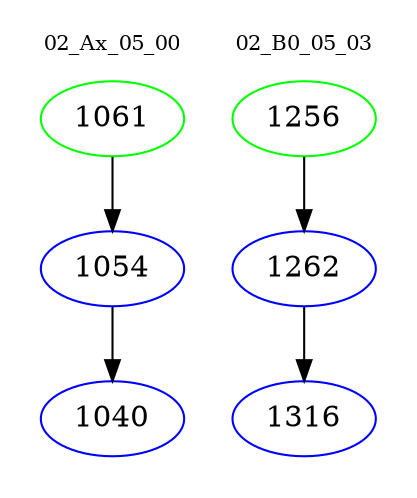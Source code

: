 digraph{
subgraph cluster_0 {
color = white
label = "02_Ax_05_00";
fontsize=10;
T0_1061 [label="1061", color="green"]
T0_1061 -> T0_1054 [color="black"]
T0_1054 [label="1054", color="blue"]
T0_1054 -> T0_1040 [color="black"]
T0_1040 [label="1040", color="blue"]
}
subgraph cluster_1 {
color = white
label = "02_B0_05_03";
fontsize=10;
T1_1256 [label="1256", color="green"]
T1_1256 -> T1_1262 [color="black"]
T1_1262 [label="1262", color="blue"]
T1_1262 -> T1_1316 [color="black"]
T1_1316 [label="1316", color="blue"]
}
}
